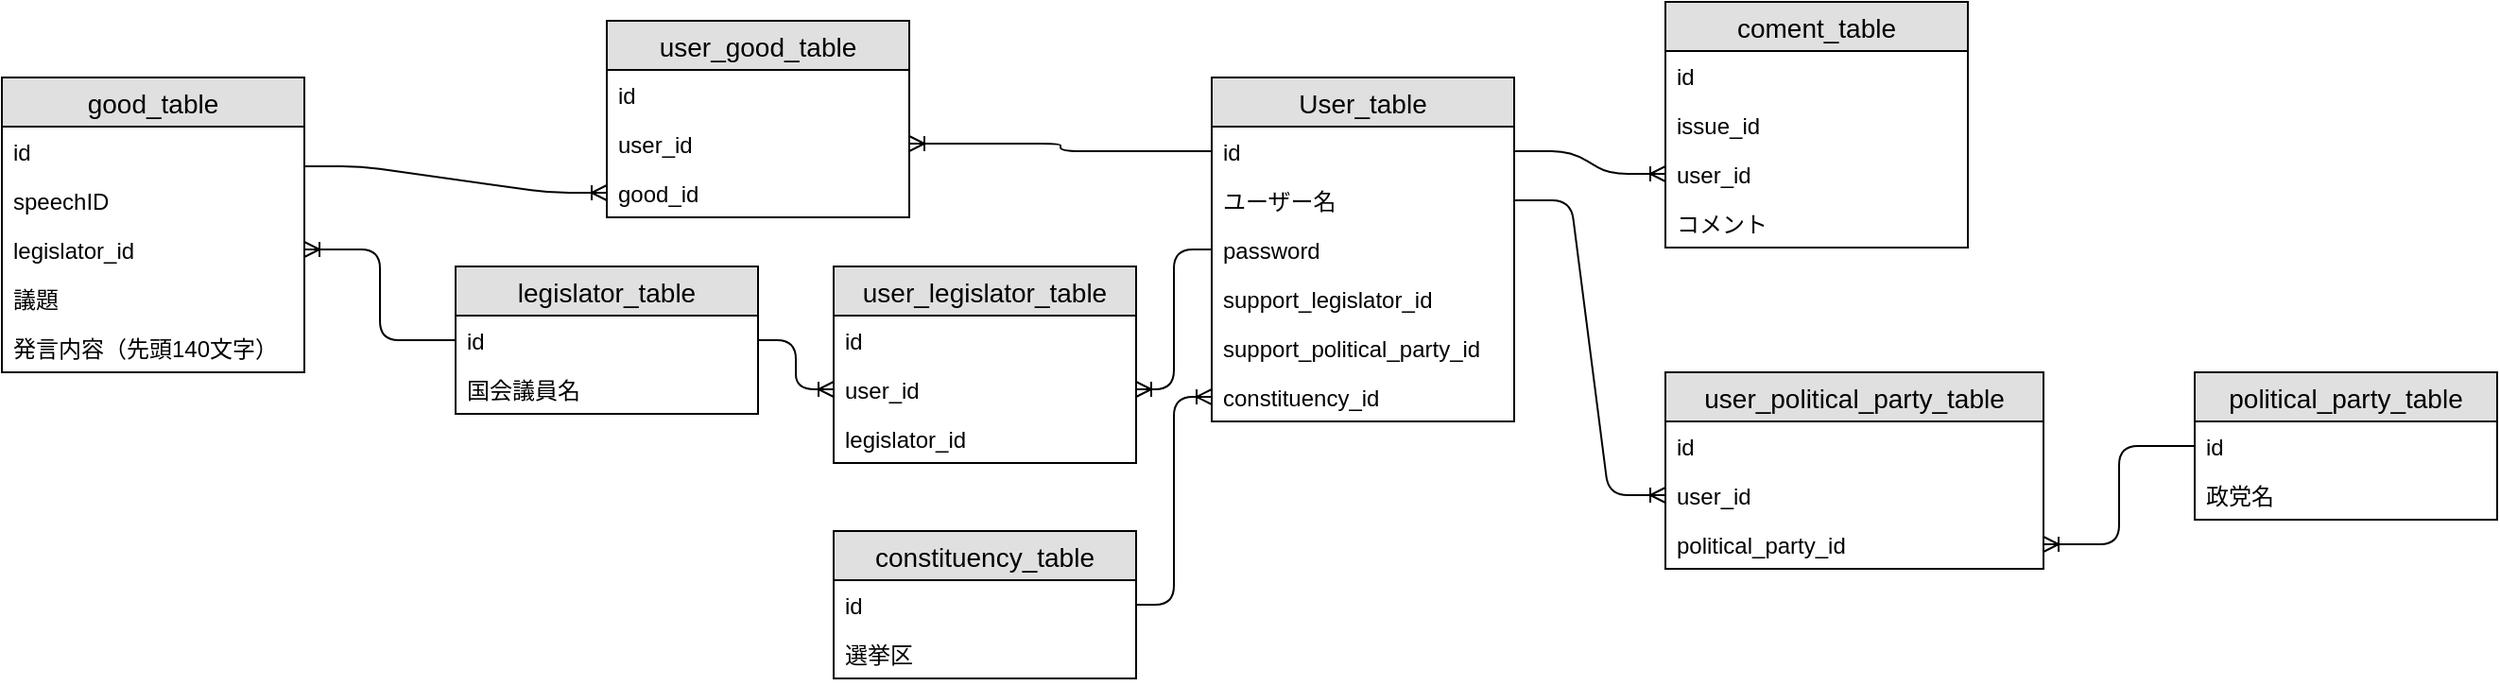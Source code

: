 <mxfile version="12.8.2" type="github">
  <diagram id="RFrLinH36fkgjdAGliGw" name="ページ1">
    <mxGraphModel dx="2013" dy="646" grid="1" gridSize="10" guides="1" tooltips="1" connect="1" arrows="1" fold="1" page="1" pageScale="1" pageWidth="827" pageHeight="1169" math="0" shadow="0">
      <root>
        <mxCell id="0" />
        <mxCell id="1" parent="0" />
        <mxCell id="FkvdXHm9pn10SjGPpiyq-1" value="User_table" style="swimlane;fontStyle=0;childLayout=stackLayout;horizontal=1;startSize=26;fillColor=#e0e0e0;horizontalStack=0;resizeParent=1;resizeParentMax=0;resizeLast=0;collapsible=1;marginBottom=0;swimlaneFillColor=#ffffff;align=center;fontSize=14;" parent="1" vertex="1">
          <mxGeometry x="320" y="120" width="160" height="182" as="geometry" />
        </mxCell>
        <mxCell id="FkvdXHm9pn10SjGPpiyq-7" value="id" style="text;strokeColor=none;fillColor=none;spacingLeft=4;spacingRight=4;overflow=hidden;rotatable=0;points=[[0,0.5],[1,0.5]];portConstraint=eastwest;fontSize=12;" parent="FkvdXHm9pn10SjGPpiyq-1" vertex="1">
          <mxGeometry y="26" width="160" height="26" as="geometry" />
        </mxCell>
        <mxCell id="FkvdXHm9pn10SjGPpiyq-2" value="ユーザー名" style="text;strokeColor=none;fillColor=none;spacingLeft=4;spacingRight=4;overflow=hidden;rotatable=0;points=[[0,0.5],[1,0.5]];portConstraint=eastwest;fontSize=12;" parent="FkvdXHm9pn10SjGPpiyq-1" vertex="1">
          <mxGeometry y="52" width="160" height="26" as="geometry" />
        </mxCell>
        <mxCell id="FkvdXHm9pn10SjGPpiyq-3" value="password" style="text;strokeColor=none;fillColor=none;spacingLeft=4;spacingRight=4;overflow=hidden;rotatable=0;points=[[0,0.5],[1,0.5]];portConstraint=eastwest;fontSize=12;" parent="FkvdXHm9pn10SjGPpiyq-1" vertex="1">
          <mxGeometry y="78" width="160" height="26" as="geometry" />
        </mxCell>
        <mxCell id="FkvdXHm9pn10SjGPpiyq-6" value="support_legislator_id" style="text;strokeColor=none;fillColor=none;spacingLeft=4;spacingRight=4;overflow=hidden;rotatable=0;points=[[0,0.5],[1,0.5]];portConstraint=eastwest;fontSize=12;" parent="FkvdXHm9pn10SjGPpiyq-1" vertex="1">
          <mxGeometry y="104" width="160" height="26" as="geometry" />
        </mxCell>
        <mxCell id="FkvdXHm9pn10SjGPpiyq-5" value="support_political_party_id" style="text;strokeColor=none;fillColor=none;spacingLeft=4;spacingRight=4;overflow=hidden;rotatable=0;points=[[0,0.5],[1,0.5]];portConstraint=eastwest;fontSize=12;" parent="FkvdXHm9pn10SjGPpiyq-1" vertex="1">
          <mxGeometry y="130" width="160" height="26" as="geometry" />
        </mxCell>
        <mxCell id="FkvdXHm9pn10SjGPpiyq-4" value="constituency_id" style="text;strokeColor=none;fillColor=none;spacingLeft=4;spacingRight=4;overflow=hidden;rotatable=0;points=[[0,0.5],[1,0.5]];portConstraint=eastwest;fontSize=12;" parent="FkvdXHm9pn10SjGPpiyq-1" vertex="1">
          <mxGeometry y="156" width="160" height="26" as="geometry" />
        </mxCell>
        <mxCell id="FkvdXHm9pn10SjGPpiyq-8" value="good_table" style="swimlane;fontStyle=0;childLayout=stackLayout;horizontal=1;startSize=26;fillColor=#e0e0e0;horizontalStack=0;resizeParent=1;resizeParentMax=0;resizeLast=0;collapsible=1;marginBottom=0;swimlaneFillColor=#ffffff;align=center;fontSize=14;" parent="1" vertex="1">
          <mxGeometry x="-320" y="120" width="160" height="156" as="geometry" />
        </mxCell>
        <mxCell id="1GmrQ51E0XPH9YJ6V9SU-1" value="id" style="text;strokeColor=none;fillColor=none;spacingLeft=4;spacingRight=4;overflow=hidden;rotatable=0;points=[[0,0.5],[1,0.5]];portConstraint=eastwest;fontSize=12;" vertex="1" parent="FkvdXHm9pn10SjGPpiyq-8">
          <mxGeometry y="26" width="160" height="26" as="geometry" />
        </mxCell>
        <mxCell id="FkvdXHm9pn10SjGPpiyq-10" value="speechID" style="text;strokeColor=none;fillColor=none;spacingLeft=4;spacingRight=4;overflow=hidden;rotatable=0;points=[[0,0.5],[1,0.5]];portConstraint=eastwest;fontSize=12;" parent="FkvdXHm9pn10SjGPpiyq-8" vertex="1">
          <mxGeometry y="52" width="160" height="26" as="geometry" />
        </mxCell>
        <mxCell id="1GmrQ51E0XPH9YJ6V9SU-8" value="legislator_id" style="text;strokeColor=none;fillColor=none;spacingLeft=4;spacingRight=4;overflow=hidden;rotatable=0;points=[[0,0.5],[1,0.5]];portConstraint=eastwest;fontSize=12;" vertex="1" parent="FkvdXHm9pn10SjGPpiyq-8">
          <mxGeometry y="78" width="160" height="26" as="geometry" />
        </mxCell>
        <mxCell id="1GmrQ51E0XPH9YJ6V9SU-36" value="議題" style="text;strokeColor=none;fillColor=none;spacingLeft=4;spacingRight=4;overflow=hidden;rotatable=0;points=[[0,0.5],[1,0.5]];portConstraint=eastwest;fontSize=12;" vertex="1" parent="FkvdXHm9pn10SjGPpiyq-8">
          <mxGeometry y="104" width="160" height="26" as="geometry" />
        </mxCell>
        <mxCell id="FkvdXHm9pn10SjGPpiyq-11" value="発言内容（先頭140文字）" style="text;strokeColor=none;fillColor=none;spacingLeft=4;spacingRight=4;overflow=hidden;rotatable=0;points=[[0,0.5],[1,0.5]];portConstraint=eastwest;fontSize=12;" parent="FkvdXHm9pn10SjGPpiyq-8" vertex="1">
          <mxGeometry y="130" width="160" height="26" as="geometry" />
        </mxCell>
        <mxCell id="FkvdXHm9pn10SjGPpiyq-13" value="coment_table" style="swimlane;fontStyle=0;childLayout=stackLayout;horizontal=1;startSize=26;fillColor=#e0e0e0;horizontalStack=0;resizeParent=1;resizeParentMax=0;resizeLast=0;collapsible=1;marginBottom=0;swimlaneFillColor=#ffffff;align=center;fontSize=14;" parent="1" vertex="1">
          <mxGeometry x="560" y="80" width="160" height="130" as="geometry" />
        </mxCell>
        <mxCell id="FkvdXHm9pn10SjGPpiyq-14" value="id" style="text;strokeColor=none;fillColor=none;spacingLeft=4;spacingRight=4;overflow=hidden;rotatable=0;points=[[0,0.5],[1,0.5]];portConstraint=eastwest;fontSize=12;" parent="FkvdXHm9pn10SjGPpiyq-13" vertex="1">
          <mxGeometry y="26" width="160" height="26" as="geometry" />
        </mxCell>
        <mxCell id="1GmrQ51E0XPH9YJ6V9SU-14" value="issue_id" style="text;strokeColor=none;fillColor=none;spacingLeft=4;spacingRight=4;overflow=hidden;rotatable=0;points=[[0,0.5],[1,0.5]];portConstraint=eastwest;fontSize=12;" vertex="1" parent="FkvdXHm9pn10SjGPpiyq-13">
          <mxGeometry y="52" width="160" height="26" as="geometry" />
        </mxCell>
        <mxCell id="1GmrQ51E0XPH9YJ6V9SU-38" value="user_id" style="text;strokeColor=none;fillColor=none;spacingLeft=4;spacingRight=4;overflow=hidden;rotatable=0;points=[[0,0.5],[1,0.5]];portConstraint=eastwest;fontSize=12;" vertex="1" parent="FkvdXHm9pn10SjGPpiyq-13">
          <mxGeometry y="78" width="160" height="26" as="geometry" />
        </mxCell>
        <mxCell id="FkvdXHm9pn10SjGPpiyq-16" value="コメント" style="text;strokeColor=none;fillColor=none;spacingLeft=4;spacingRight=4;overflow=hidden;rotatable=0;points=[[0,0.5],[1,0.5]];portConstraint=eastwest;fontSize=12;" parent="FkvdXHm9pn10SjGPpiyq-13" vertex="1">
          <mxGeometry y="104" width="160" height="26" as="geometry" />
        </mxCell>
        <mxCell id="1GmrQ51E0XPH9YJ6V9SU-2" value="user_good_table" style="swimlane;fontStyle=0;childLayout=stackLayout;horizontal=1;startSize=26;fillColor=#e0e0e0;horizontalStack=0;resizeParent=1;resizeParentMax=0;resizeLast=0;collapsible=1;marginBottom=0;swimlaneFillColor=#ffffff;align=center;fontSize=14;" vertex="1" parent="1">
          <mxGeometry y="90" width="160" height="104" as="geometry" />
        </mxCell>
        <mxCell id="1GmrQ51E0XPH9YJ6V9SU-3" value="id" style="text;strokeColor=none;fillColor=none;spacingLeft=4;spacingRight=4;overflow=hidden;rotatable=0;points=[[0,0.5],[1,0.5]];portConstraint=eastwest;fontSize=12;" vertex="1" parent="1GmrQ51E0XPH9YJ6V9SU-2">
          <mxGeometry y="26" width="160" height="26" as="geometry" />
        </mxCell>
        <mxCell id="1GmrQ51E0XPH9YJ6V9SU-4" value="user_id" style="text;strokeColor=none;fillColor=none;spacingLeft=4;spacingRight=4;overflow=hidden;rotatable=0;points=[[0,0.5],[1,0.5]];portConstraint=eastwest;fontSize=12;" vertex="1" parent="1GmrQ51E0XPH9YJ6V9SU-2">
          <mxGeometry y="52" width="160" height="26" as="geometry" />
        </mxCell>
        <mxCell id="1GmrQ51E0XPH9YJ6V9SU-5" value="good_id" style="text;strokeColor=none;fillColor=none;spacingLeft=4;spacingRight=4;overflow=hidden;rotatable=0;points=[[0,0.5],[1,0.5]];portConstraint=eastwest;fontSize=12;" vertex="1" parent="1GmrQ51E0XPH9YJ6V9SU-2">
          <mxGeometry y="78" width="160" height="26" as="geometry" />
        </mxCell>
        <mxCell id="1GmrQ51E0XPH9YJ6V9SU-6" value="" style="edgeStyle=entityRelationEdgeStyle;fontSize=12;html=1;endArrow=ERoneToMany;entryX=0;entryY=0.5;entryDx=0;entryDy=0;exitX=1;exitY=-0.192;exitDx=0;exitDy=0;exitPerimeter=0;" edge="1" parent="1" source="FkvdXHm9pn10SjGPpiyq-10" target="1GmrQ51E0XPH9YJ6V9SU-5">
          <mxGeometry width="100" height="100" relative="1" as="geometry">
            <mxPoint x="40" y="220" as="sourcePoint" />
            <mxPoint x="70" y="150" as="targetPoint" />
          </mxGeometry>
        </mxCell>
        <mxCell id="1GmrQ51E0XPH9YJ6V9SU-13" value="" style="edgeStyle=elbowEdgeStyle;fontSize=12;html=1;endArrow=ERoneToMany;exitX=0;exitY=0.5;exitDx=0;exitDy=0;entryX=1;entryY=0.5;entryDx=0;entryDy=0;" edge="1" parent="1" source="FkvdXHm9pn10SjGPpiyq-7" target="1GmrQ51E0XPH9YJ6V9SU-4">
          <mxGeometry width="100" height="100" relative="1" as="geometry">
            <mxPoint x="300" y="220" as="sourcePoint" />
            <mxPoint x="220" y="381" as="targetPoint" />
          </mxGeometry>
        </mxCell>
        <mxCell id="1GmrQ51E0XPH9YJ6V9SU-17" value="legislator_table" style="swimlane;fontStyle=0;childLayout=stackLayout;horizontal=1;startSize=26;fillColor=#e0e0e0;horizontalStack=0;resizeParent=1;resizeParentMax=0;resizeLast=0;collapsible=1;marginBottom=0;swimlaneFillColor=#ffffff;align=center;fontSize=14;" vertex="1" parent="1">
          <mxGeometry x="-80" y="220" width="160" height="78" as="geometry" />
        </mxCell>
        <mxCell id="1GmrQ51E0XPH9YJ6V9SU-18" value="id" style="text;strokeColor=none;fillColor=none;spacingLeft=4;spacingRight=4;overflow=hidden;rotatable=0;points=[[0,0.5],[1,0.5]];portConstraint=eastwest;fontSize=12;" vertex="1" parent="1GmrQ51E0XPH9YJ6V9SU-17">
          <mxGeometry y="26" width="160" height="26" as="geometry" />
        </mxCell>
        <mxCell id="1GmrQ51E0XPH9YJ6V9SU-41" value="国会議員名" style="text;strokeColor=none;fillColor=none;spacingLeft=4;spacingRight=4;overflow=hidden;rotatable=0;points=[[0,0.5],[1,0.5]];portConstraint=eastwest;fontSize=12;" vertex="1" parent="1GmrQ51E0XPH9YJ6V9SU-17">
          <mxGeometry y="52" width="160" height="26" as="geometry" />
        </mxCell>
        <mxCell id="1GmrQ51E0XPH9YJ6V9SU-21" value="" style="edgeStyle=entityRelationEdgeStyle;fontSize=12;html=1;endArrow=ERoneToMany;exitX=1;exitY=0.5;exitDx=0;exitDy=0;entryX=0;entryY=0.5;entryDx=0;entryDy=0;" edge="1" parent="1" source="FkvdXHm9pn10SjGPpiyq-7" target="1GmrQ51E0XPH9YJ6V9SU-38">
          <mxGeometry width="100" height="100" relative="1" as="geometry">
            <mxPoint x="480" y="200" as="sourcePoint" />
            <mxPoint x="560" y="185" as="targetPoint" />
          </mxGeometry>
        </mxCell>
        <mxCell id="1GmrQ51E0XPH9YJ6V9SU-24" value="" style="edgeStyle=elbowEdgeStyle;fontSize=12;html=1;endArrow=ERoneToMany;entryX=1;entryY=0.5;entryDx=0;entryDy=0;exitX=0;exitY=0.5;exitDx=0;exitDy=0;" edge="1" parent="1" source="1GmrQ51E0XPH9YJ6V9SU-18" target="1GmrQ51E0XPH9YJ6V9SU-8">
          <mxGeometry width="100" height="100" relative="1" as="geometry">
            <mxPoint x="-40" y="380" as="sourcePoint" />
            <mxPoint x="60" y="280" as="targetPoint" />
          </mxGeometry>
        </mxCell>
        <mxCell id="1GmrQ51E0XPH9YJ6V9SU-25" value="political_party_table" style="swimlane;fontStyle=0;childLayout=stackLayout;horizontal=1;startSize=26;fillColor=#e0e0e0;horizontalStack=0;resizeParent=1;resizeParentMax=0;resizeLast=0;collapsible=1;marginBottom=0;swimlaneFillColor=#ffffff;align=center;fontSize=14;" vertex="1" parent="1">
          <mxGeometry x="840" y="276" width="160" height="78" as="geometry" />
        </mxCell>
        <mxCell id="1GmrQ51E0XPH9YJ6V9SU-26" value="id" style="text;strokeColor=none;fillColor=none;spacingLeft=4;spacingRight=4;overflow=hidden;rotatable=0;points=[[0,0.5],[1,0.5]];portConstraint=eastwest;fontSize=12;" vertex="1" parent="1GmrQ51E0XPH9YJ6V9SU-25">
          <mxGeometry y="26" width="160" height="26" as="geometry" />
        </mxCell>
        <mxCell id="1GmrQ51E0XPH9YJ6V9SU-27" value="政党名" style="text;strokeColor=none;fillColor=none;spacingLeft=4;spacingRight=4;overflow=hidden;rotatable=0;points=[[0,0.5],[1,0.5]];portConstraint=eastwest;fontSize=12;" vertex="1" parent="1GmrQ51E0XPH9YJ6V9SU-25">
          <mxGeometry y="52" width="160" height="26" as="geometry" />
        </mxCell>
        <mxCell id="1GmrQ51E0XPH9YJ6V9SU-30" value="constituency_table" style="swimlane;fontStyle=0;childLayout=stackLayout;horizontal=1;startSize=26;fillColor=#e0e0e0;horizontalStack=0;resizeParent=1;resizeParentMax=0;resizeLast=0;collapsible=1;marginBottom=0;swimlaneFillColor=#ffffff;align=center;fontSize=14;" vertex="1" parent="1">
          <mxGeometry x="120" y="360" width="160" height="78" as="geometry" />
        </mxCell>
        <mxCell id="1GmrQ51E0XPH9YJ6V9SU-31" value="id" style="text;strokeColor=none;fillColor=none;spacingLeft=4;spacingRight=4;overflow=hidden;rotatable=0;points=[[0,0.5],[1,0.5]];portConstraint=eastwest;fontSize=12;" vertex="1" parent="1GmrQ51E0XPH9YJ6V9SU-30">
          <mxGeometry y="26" width="160" height="26" as="geometry" />
        </mxCell>
        <mxCell id="1GmrQ51E0XPH9YJ6V9SU-32" value="選挙区" style="text;strokeColor=none;fillColor=none;spacingLeft=4;spacingRight=4;overflow=hidden;rotatable=0;points=[[0,0.5],[1,0.5]];portConstraint=eastwest;fontSize=12;" vertex="1" parent="1GmrQ51E0XPH9YJ6V9SU-30">
          <mxGeometry y="52" width="160" height="26" as="geometry" />
        </mxCell>
        <mxCell id="1GmrQ51E0XPH9YJ6V9SU-42" value="user_legislator_table" style="swimlane;fontStyle=0;childLayout=stackLayout;horizontal=1;startSize=26;fillColor=#e0e0e0;horizontalStack=0;resizeParent=1;resizeParentMax=0;resizeLast=0;collapsible=1;marginBottom=0;swimlaneFillColor=#ffffff;align=center;fontSize=14;" vertex="1" parent="1">
          <mxGeometry x="120" y="220" width="160" height="104" as="geometry" />
        </mxCell>
        <mxCell id="1GmrQ51E0XPH9YJ6V9SU-43" value="id" style="text;strokeColor=none;fillColor=none;spacingLeft=4;spacingRight=4;overflow=hidden;rotatable=0;points=[[0,0.5],[1,0.5]];portConstraint=eastwest;fontSize=12;" vertex="1" parent="1GmrQ51E0XPH9YJ6V9SU-42">
          <mxGeometry y="26" width="160" height="26" as="geometry" />
        </mxCell>
        <mxCell id="1GmrQ51E0XPH9YJ6V9SU-44" value="user_id" style="text;strokeColor=none;fillColor=none;spacingLeft=4;spacingRight=4;overflow=hidden;rotatable=0;points=[[0,0.5],[1,0.5]];portConstraint=eastwest;fontSize=12;" vertex="1" parent="1GmrQ51E0XPH9YJ6V9SU-42">
          <mxGeometry y="52" width="160" height="26" as="geometry" />
        </mxCell>
        <mxCell id="1GmrQ51E0XPH9YJ6V9SU-45" value="legislator_id" style="text;strokeColor=none;fillColor=none;spacingLeft=4;spacingRight=4;overflow=hidden;rotatable=0;points=[[0,0.5],[1,0.5]];portConstraint=eastwest;fontSize=12;" vertex="1" parent="1GmrQ51E0XPH9YJ6V9SU-42">
          <mxGeometry y="78" width="160" height="26" as="geometry" />
        </mxCell>
        <mxCell id="1GmrQ51E0XPH9YJ6V9SU-49" value="user_political_party_table" style="swimlane;fontStyle=0;childLayout=stackLayout;horizontal=1;startSize=26;fillColor=#e0e0e0;horizontalStack=0;resizeParent=1;resizeParentMax=0;resizeLast=0;collapsible=1;marginBottom=0;swimlaneFillColor=#ffffff;align=center;fontSize=14;" vertex="1" parent="1">
          <mxGeometry x="560" y="276" width="200" height="104" as="geometry" />
        </mxCell>
        <mxCell id="1GmrQ51E0XPH9YJ6V9SU-50" value="id" style="text;strokeColor=none;fillColor=none;spacingLeft=4;spacingRight=4;overflow=hidden;rotatable=0;points=[[0,0.5],[1,0.5]];portConstraint=eastwest;fontSize=12;" vertex="1" parent="1GmrQ51E0XPH9YJ6V9SU-49">
          <mxGeometry y="26" width="200" height="26" as="geometry" />
        </mxCell>
        <mxCell id="1GmrQ51E0XPH9YJ6V9SU-51" value="user_id" style="text;strokeColor=none;fillColor=none;spacingLeft=4;spacingRight=4;overflow=hidden;rotatable=0;points=[[0,0.5],[1,0.5]];portConstraint=eastwest;fontSize=12;" vertex="1" parent="1GmrQ51E0XPH9YJ6V9SU-49">
          <mxGeometry y="52" width="200" height="26" as="geometry" />
        </mxCell>
        <mxCell id="1GmrQ51E0XPH9YJ6V9SU-52" value="political_party_id" style="text;strokeColor=none;fillColor=none;spacingLeft=4;spacingRight=4;overflow=hidden;rotatable=0;points=[[0,0.5],[1,0.5]];portConstraint=eastwest;fontSize=12;" vertex="1" parent="1GmrQ51E0XPH9YJ6V9SU-49">
          <mxGeometry y="78" width="200" height="26" as="geometry" />
        </mxCell>
        <mxCell id="1GmrQ51E0XPH9YJ6V9SU-53" value="" style="edgeStyle=entityRelationEdgeStyle;fontSize=12;html=1;endArrow=ERoneToMany;entryX=0;entryY=0.5;entryDx=0;entryDy=0;exitX=1;exitY=0.5;exitDx=0;exitDy=0;" edge="1" parent="1" source="FkvdXHm9pn10SjGPpiyq-2" target="1GmrQ51E0XPH9YJ6V9SU-51">
          <mxGeometry width="100" height="100" relative="1" as="geometry">
            <mxPoint x="490" y="210" as="sourcePoint" />
            <mxPoint x="550" y="290" as="targetPoint" />
          </mxGeometry>
        </mxCell>
        <mxCell id="1GmrQ51E0XPH9YJ6V9SU-55" value="" style="edgeStyle=elbowEdgeStyle;fontSize=12;html=1;endArrow=ERoneToMany;entryX=1;entryY=0.5;entryDx=0;entryDy=0;exitX=0;exitY=0.5;exitDx=0;exitDy=0;" edge="1" parent="1" source="1GmrQ51E0XPH9YJ6V9SU-26" target="1GmrQ51E0XPH9YJ6V9SU-52">
          <mxGeometry width="100" height="100" relative="1" as="geometry">
            <mxPoint x="450" y="390" as="sourcePoint" />
            <mxPoint x="550" y="290" as="targetPoint" />
          </mxGeometry>
        </mxCell>
        <mxCell id="1GmrQ51E0XPH9YJ6V9SU-56" value="" style="edgeStyle=elbowEdgeStyle;fontSize=12;html=1;endArrow=ERoneToMany;entryX=0;entryY=0.5;entryDx=0;entryDy=0;exitX=1;exitY=0.5;exitDx=0;exitDy=0;" edge="1" parent="1" source="1GmrQ51E0XPH9YJ6V9SU-31" target="FkvdXHm9pn10SjGPpiyq-4">
          <mxGeometry width="100" height="100" relative="1" as="geometry">
            <mxPoint x="360" y="390" as="sourcePoint" />
            <mxPoint x="460" y="290" as="targetPoint" />
          </mxGeometry>
        </mxCell>
        <mxCell id="1GmrQ51E0XPH9YJ6V9SU-57" value="" style="edgeStyle=elbowEdgeStyle;fontSize=12;html=1;endArrow=ERoneToMany;entryX=1;entryY=0.5;entryDx=0;entryDy=0;" edge="1" parent="1" source="FkvdXHm9pn10SjGPpiyq-3" target="1GmrQ51E0XPH9YJ6V9SU-44">
          <mxGeometry width="100" height="100" relative="1" as="geometry">
            <mxPoint x="360" y="390" as="sourcePoint" />
            <mxPoint x="460" y="290" as="targetPoint" />
          </mxGeometry>
        </mxCell>
        <mxCell id="1GmrQ51E0XPH9YJ6V9SU-58" value="" style="edgeStyle=elbowEdgeStyle;fontSize=12;html=1;endArrow=ERoneToMany;entryX=0;entryY=0.5;entryDx=0;entryDy=0;exitX=1;exitY=0.5;exitDx=0;exitDy=0;" edge="1" parent="1" source="1GmrQ51E0XPH9YJ6V9SU-18" target="1GmrQ51E0XPH9YJ6V9SU-44">
          <mxGeometry width="100" height="100" relative="1" as="geometry">
            <mxPoint x="30" y="438" as="sourcePoint" />
            <mxPoint x="130" y="338" as="targetPoint" />
          </mxGeometry>
        </mxCell>
      </root>
    </mxGraphModel>
  </diagram>
</mxfile>
